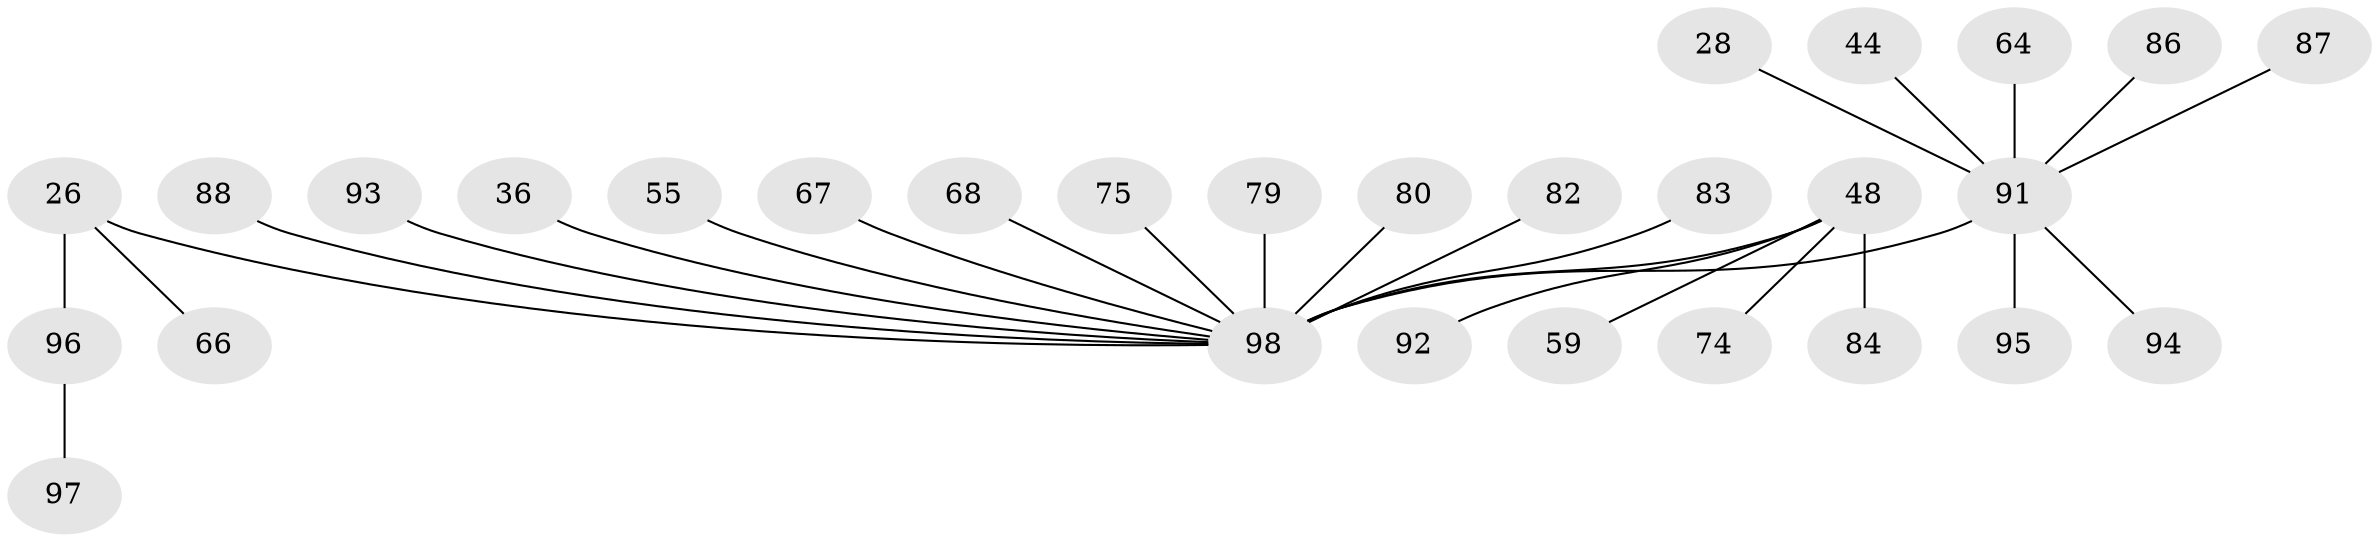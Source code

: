 // original degree distribution, {7: 0.02040816326530612, 6: 0.030612244897959183, 4: 0.09183673469387756, 3: 0.16326530612244897, 8: 0.01020408163265306, 2: 0.23469387755102042, 1: 0.4387755102040816, 5: 0.01020408163265306}
// Generated by graph-tools (version 1.1) at 2025/44/03/04/25 21:44:51]
// undirected, 29 vertices, 28 edges
graph export_dot {
graph [start="1"]
  node [color=gray90,style=filled];
  26;
  28;
  36;
  44;
  48 [super="+32"];
  55;
  59;
  64 [super="+12"];
  66;
  67 [super="+52"];
  68 [super="+65"];
  74;
  75;
  79;
  80;
  82;
  83;
  84 [super="+56"];
  86;
  87 [super="+61"];
  88;
  91 [super="+69+81"];
  92;
  93;
  94;
  95 [super="+13"];
  96 [super="+43+72"];
  97;
  98 [super="+73+76+58+34+89+90"];
  26 -- 66;
  26 -- 98 [weight=3];
  26 -- 96 [weight=2];
  28 -- 91;
  36 -- 98;
  44 -- 91;
  48 -- 59;
  48 -- 84 [weight=3];
  48 -- 74;
  48 -- 92;
  48 -- 98;
  55 -- 98;
  64 -- 91;
  67 -- 98;
  68 -- 98;
  75 -- 98;
  79 -- 98;
  80 -- 98;
  82 -- 98;
  83 -- 98;
  86 -- 91;
  87 -- 91;
  88 -- 98;
  91 -- 98 [weight=8];
  91 -- 94;
  91 -- 95;
  93 -- 98;
  96 -- 97;
}
